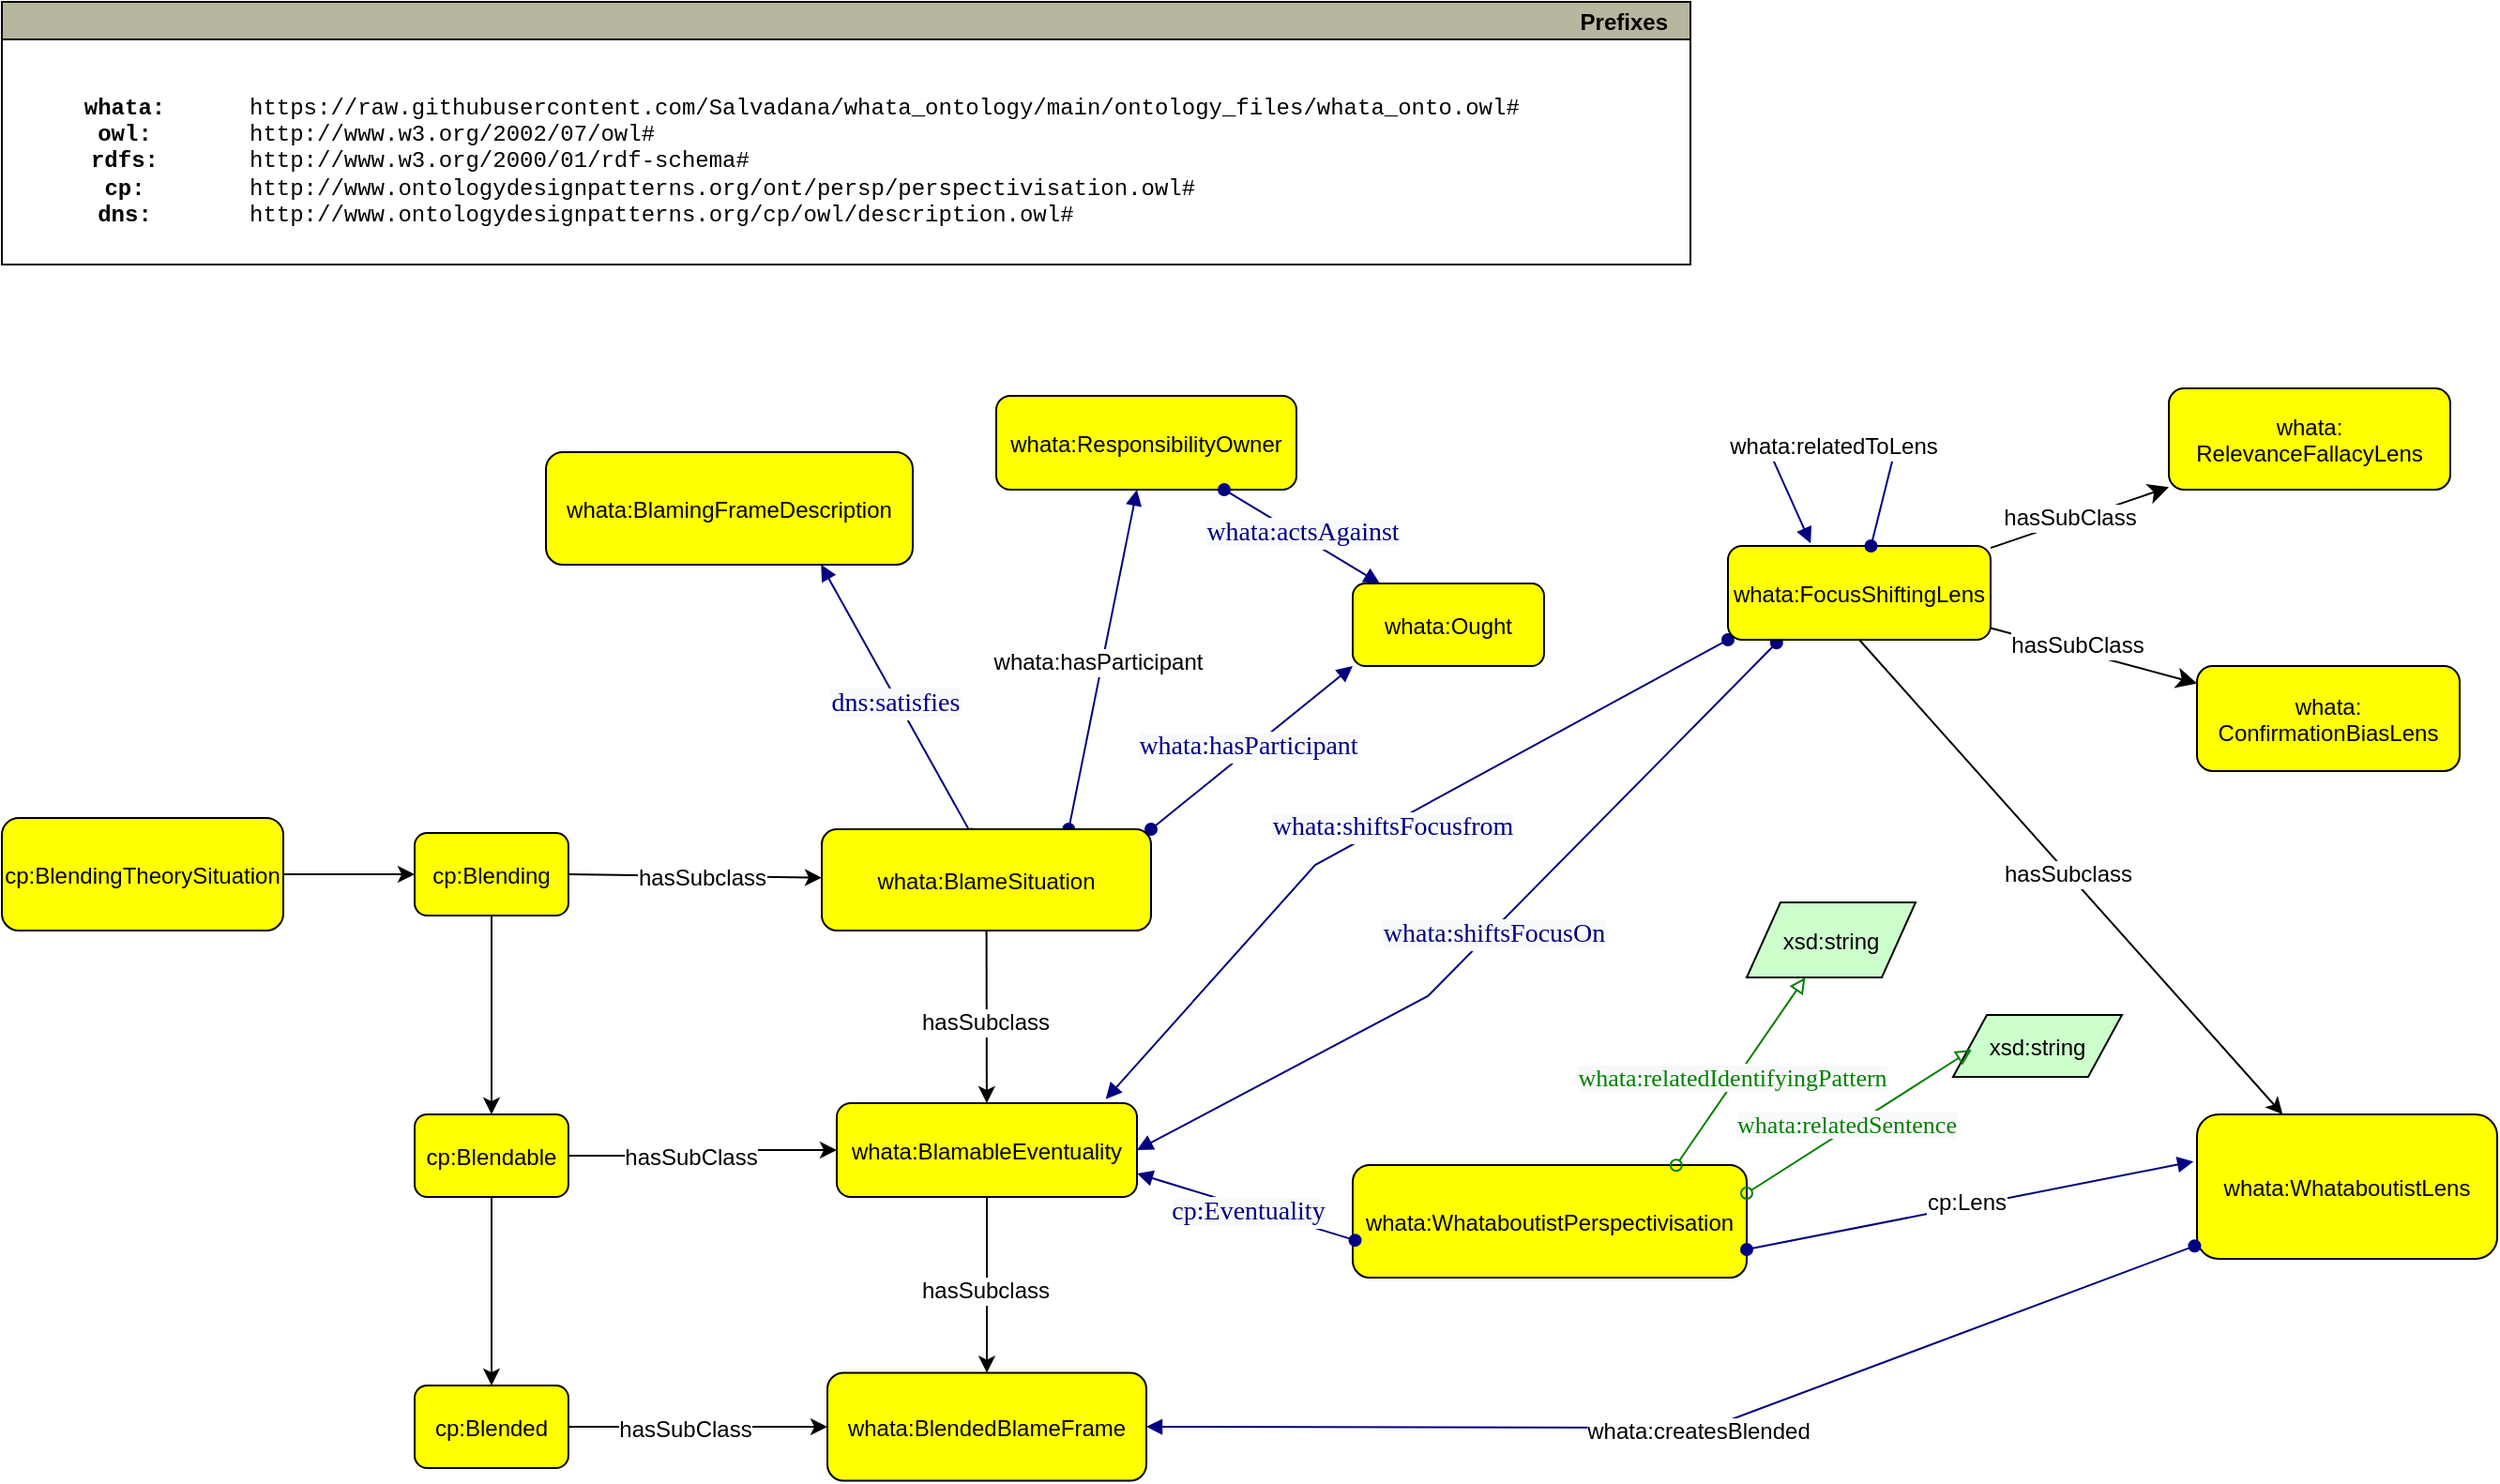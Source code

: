 <mxfile version="24.4.0" type="device">
  <diagram id="R2lEEEUBdFMjLlhIrx00" name="Page-1">
    <mxGraphModel dx="2310" dy="2037" grid="1" gridSize="10" guides="1" tooltips="1" connect="1" arrows="1" fold="1" page="1" pageScale="1" pageWidth="850" pageHeight="1100" math="0" shadow="0" extFonts="Permanent Marker^https://fonts.googleapis.com/css?family=Permanent+Marker">
      <root>
        <mxCell id="0" />
        <mxCell id="1" parent="0" />
        <mxCell id="LqP2NPi9a7aLQYuPG1_W-2" value="whata:BlamableEventuality" style="graphMlID=n4;shape=rect;rounded=1;arcsize=30;fillColor=#ffff00;strokeColor=#000000;strokeWidth=1.0" parent="1" vertex="1">
          <mxGeometry x="345" y="247" width="160" height="50" as="geometry" />
        </mxCell>
        <mxCell id="LqP2NPi9a7aLQYuPG1_W-46" value="" style="edgeStyle=orthogonalEdgeStyle;rounded=0;orthogonalLoop=1;jettySize=auto;html=1;" parent="1" source="LqP2NPi9a7aLQYuPG1_W-6" target="LqP2NPi9a7aLQYuPG1_W-7" edge="1">
          <mxGeometry relative="1" as="geometry" />
        </mxCell>
        <mxCell id="LqP2NPi9a7aLQYuPG1_W-6" value="cp:Blending" style="graphMlID=n4;shape=rect;rounded=1;arcsize=30;fillColor=#ffff00;strokeColor=#000000;strokeWidth=1.0" parent="1" vertex="1">
          <mxGeometry x="120" y="103" width="81.968" height="44" as="geometry" />
        </mxCell>
        <mxCell id="LqP2NPi9a7aLQYuPG1_W-10" value="" style="edgeStyle=orthogonalEdgeStyle;rounded=0;orthogonalLoop=1;jettySize=auto;html=1;" parent="1" source="LqP2NPi9a7aLQYuPG1_W-7" target="LqP2NPi9a7aLQYuPG1_W-2" edge="1">
          <mxGeometry relative="1" as="geometry" />
        </mxCell>
        <mxCell id="LlDNR6XAPYhluXSXyMA1-21" value="hasSubClass" style="edgeLabel;html=1;align=center;verticalAlign=middle;resizable=0;points=[];fontSize=12;" vertex="1" connectable="0" parent="LqP2NPi9a7aLQYuPG1_W-10">
          <mxGeometry x="-0.107" y="-1" relative="1" as="geometry">
            <mxPoint as="offset" />
          </mxGeometry>
        </mxCell>
        <mxCell id="LqP2NPi9a7aLQYuPG1_W-47" value="" style="edgeStyle=orthogonalEdgeStyle;rounded=0;orthogonalLoop=1;jettySize=auto;html=1;" parent="1" source="LqP2NPi9a7aLQYuPG1_W-7" target="LqP2NPi9a7aLQYuPG1_W-8" edge="1">
          <mxGeometry relative="1" as="geometry" />
        </mxCell>
        <mxCell id="LqP2NPi9a7aLQYuPG1_W-7" value="cp:Blendable" style="graphMlID=n4;shape=rect;rounded=1;arcsize=30;fillColor=#ffff00;strokeColor=#000000;strokeWidth=1.0" parent="1" vertex="1">
          <mxGeometry x="120" y="253" width="81.968" height="44" as="geometry" />
        </mxCell>
        <mxCell id="LqP2NPi9a7aLQYuPG1_W-8" value="cp:Blended" style="graphMlID=n4;shape=rect;rounded=1;arcsize=30;fillColor=#ffff00;strokeColor=#000000;strokeWidth=1.0" parent="1" vertex="1">
          <mxGeometry x="120" y="397.5" width="81.968" height="44" as="geometry" />
        </mxCell>
        <mxCell id="LqP2NPi9a7aLQYuPG1_W-12" value="" style="graphMlID=e0;rounded=0;endArrow=block;strokeColor=#000080;strokeWidth=1.0;startArrow=oval;startFill=1;endFill=1;exitX=0.75;exitY=0;exitDx=0;exitDy=0;" parent="1" source="netNDr4inBoCcSag8qre-5" target="LqP2NPi9a7aLQYuPG1_W-15" edge="1">
          <mxGeometry relative="1" as="geometry">
            <mxPoint x="370" y="20" as="sourcePoint" />
            <mxPoint x="591" y="60" as="targetPoint" />
          </mxGeometry>
        </mxCell>
        <mxCell id="LqP2NPi9a7aLQYuPG1_W-13" value="whata:hasParticipant" style="text;html=1;align=center;verticalAlign=middle;resizable=0;points=[];labelBackgroundColor=#ffffff;" parent="LqP2NPi9a7aLQYuPG1_W-12" vertex="1" connectable="0">
          <mxGeometry x="-0.017" y="2" relative="1" as="geometry">
            <mxPoint x="-1" as="offset" />
          </mxGeometry>
        </mxCell>
        <mxCell id="LqP2NPi9a7aLQYuPG1_W-15" value="whata:ResponsibilityOwner" style="graphMlID=n4;shape=rect;rounded=1;arcsize=30;fillColor=#ffff00;strokeColor=#000000;strokeWidth=1.0" parent="1" vertex="1">
          <mxGeometry x="430" y="-130" width="160" height="50" as="geometry" />
        </mxCell>
        <mxCell id="LqP2NPi9a7aLQYuPG1_W-18" value="whata:Ought" style="graphMlID=n4;shape=rect;rounded=1;arcsize=30;fillColor=#ffff00;strokeColor=#000000;strokeWidth=1.0" parent="1" vertex="1">
          <mxGeometry x="620" y="-30" width="101.97" height="44" as="geometry" />
        </mxCell>
        <mxCell id="LqP2NPi9a7aLQYuPG1_W-19" value="" style="graphMlID=e0;rounded=0;endArrow=block;strokeColor=#000080;strokeWidth=1.0;startArrow=oval;startFill=1;endFill=1;exitX=1;exitY=0;exitDx=0;exitDy=0;entryX=0;entryY=1;entryDx=0;entryDy=0;" parent="1" source="netNDr4inBoCcSag8qre-5" target="LqP2NPi9a7aLQYuPG1_W-18" edge="1">
          <mxGeometry relative="1" as="geometry">
            <mxPoint x="490" y="100.082" as="sourcePoint" />
            <mxPoint x="641" y="100" as="targetPoint" />
          </mxGeometry>
        </mxCell>
        <mxCell id="LqP2NPi9a7aLQYuPG1_W-20" value="&lt;span style=&quot;color: rgb(0, 0, 128); font-family: dialog; background-color: rgb(248, 249, 250);&quot;&gt;&lt;font style=&quot;font-size: 14px;&quot;&gt;whata:hasParticipant&lt;/font&gt;&lt;/span&gt;" style="text;html=1;align=center;verticalAlign=middle;resizable=0;points=[];labelBackgroundColor=#ffffff;" parent="LqP2NPi9a7aLQYuPG1_W-19" vertex="1" connectable="0">
          <mxGeometry x="-0.017" y="2" relative="1" as="geometry">
            <mxPoint as="offset" />
          </mxGeometry>
        </mxCell>
        <mxCell id="LqP2NPi9a7aLQYuPG1_W-21" value="" style="graphMlID=e0;rounded=0;endArrow=block;strokeColor=#000080;strokeWidth=1.0;startArrow=oval;startFill=1;endFill=1;" parent="1" source="LqP2NPi9a7aLQYuPG1_W-15" target="LqP2NPi9a7aLQYuPG1_W-18" edge="1">
          <mxGeometry relative="1" as="geometry">
            <mxPoint x="590" y="90.082" as="sourcePoint" />
            <mxPoint x="741" y="90" as="targetPoint" />
          </mxGeometry>
        </mxCell>
        <mxCell id="LqP2NPi9a7aLQYuPG1_W-22" value="&lt;span style=&quot;color: rgb(0, 0, 128); font-family: dialog; background-color: rgb(248, 249, 250);&quot;&gt;&lt;font style=&quot;font-size: 14px;&quot;&gt;whata:actsAgainst&lt;/font&gt;&lt;/span&gt;" style="text;html=1;align=center;verticalAlign=middle;resizable=0;points=[];labelBackgroundColor=#ffffff;" parent="LqP2NPi9a7aLQYuPG1_W-21" vertex="1" connectable="0">
          <mxGeometry x="-0.017" y="2" relative="1" as="geometry">
            <mxPoint as="offset" />
          </mxGeometry>
        </mxCell>
        <mxCell id="LqP2NPi9a7aLQYuPG1_W-23" value="whata:WhataboutistLens" style="graphMlID=n4;shape=rect;rounded=1;arcsize=30;fillColor=#ffff00;strokeColor=#000000;strokeWidth=1.0" parent="1" vertex="1">
          <mxGeometry x="1070" y="253" width="160" height="77" as="geometry" />
        </mxCell>
        <mxCell id="LqP2NPi9a7aLQYuPG1_W-26" value="" style="graphMlID=e0;rounded=0;endArrow=block;strokeColor=#000080;strokeWidth=1.0;startArrow=oval;startFill=1;endFill=1;exitX=0;exitY=1;exitDx=0;exitDy=0;entryX=0.896;entryY=-0.043;entryDx=0;entryDy=0;entryPerimeter=0;" parent="1" source="netNDr4inBoCcSag8qre-9" target="LqP2NPi9a7aLQYuPG1_W-2" edge="1">
          <mxGeometry relative="1" as="geometry">
            <mxPoint x="820" y="140" as="sourcePoint" />
            <mxPoint x="591" y="320" as="targetPoint" />
            <Array as="points">
              <mxPoint x="600" y="120" />
            </Array>
          </mxGeometry>
        </mxCell>
        <mxCell id="LqP2NPi9a7aLQYuPG1_W-27" value="&lt;span style=&quot;color: rgb(0, 0, 128); font-family: dialog; background-color: rgb(248, 249, 250);&quot;&gt;&lt;font style=&quot;font-size: 14px;&quot;&gt;whata:shiftsFocusfrom&lt;/font&gt;&lt;/span&gt;" style="text;html=1;align=center;verticalAlign=middle;resizable=0;points=[];labelBackgroundColor=#ffffff;" parent="LqP2NPi9a7aLQYuPG1_W-26" vertex="1" connectable="0">
          <mxGeometry x="-0.017" y="2" relative="1" as="geometry">
            <mxPoint as="offset" />
          </mxGeometry>
        </mxCell>
        <mxCell id="LqP2NPi9a7aLQYuPG1_W-28" value="" style="graphMlID=e0;rounded=0;endArrow=block;strokeColor=#000080;strokeWidth=1.0;startArrow=oval;startFill=1;endFill=1;entryX=1;entryY=0.5;entryDx=0;entryDy=0;exitX=0.185;exitY=1.033;exitDx=0;exitDy=0;exitPerimeter=0;" parent="1" source="netNDr4inBoCcSag8qre-9" target="LqP2NPi9a7aLQYuPG1_W-2" edge="1">
          <mxGeometry relative="1" as="geometry">
            <mxPoint x="780" y="80" as="sourcePoint" />
            <mxPoint x="641" y="320" as="targetPoint" />
            <Array as="points">
              <mxPoint x="660" y="190" />
            </Array>
          </mxGeometry>
        </mxCell>
        <mxCell id="LqP2NPi9a7aLQYuPG1_W-29" value="&lt;span style=&quot;color: rgb(0, 0, 128); font-family: dialog; font-size: 14px; background-color: rgb(248, 249, 250);&quot;&gt;whata:shiftsFocusOn&lt;/span&gt;" style="text;html=1;align=center;verticalAlign=middle;resizable=0;points=[];labelBackgroundColor=#ffffff;" parent="LqP2NPi9a7aLQYuPG1_W-28" vertex="1" connectable="0">
          <mxGeometry x="-0.017" y="2" relative="1" as="geometry">
            <mxPoint as="offset" />
          </mxGeometry>
        </mxCell>
        <mxCell id="LqP2NPi9a7aLQYuPG1_W-33" value="whata:BlamingFrameDescription" style="graphMlID=n4;shape=rect;rounded=1;arcsize=30;fillColor=#ffff00;strokeColor=#000000;strokeWidth=1.0" parent="1" vertex="1">
          <mxGeometry x="190" y="-100" width="195.5" height="60" as="geometry" />
        </mxCell>
        <mxCell id="LqP2NPi9a7aLQYuPG1_W-36" value="" style="graphMlID=e0;rounded=0;endArrow=block;strokeColor=#000080;strokeWidth=1.0;startArrow=oval;startFill=1;endFill=1;entryX=0.75;entryY=1;entryDx=0;entryDy=0;exitX=0.455;exitY=0.052;exitDx=0;exitDy=0;exitPerimeter=0;" parent="1" source="netNDr4inBoCcSag8qre-5" target="LqP2NPi9a7aLQYuPG1_W-33" edge="1">
          <mxGeometry relative="1" as="geometry">
            <mxPoint x="340" y="-10" as="sourcePoint" />
            <mxPoint x="331.75" as="targetPoint" />
          </mxGeometry>
        </mxCell>
        <mxCell id="LqP2NPi9a7aLQYuPG1_W-37" value="&lt;span style=&quot;color: rgb(0, 0, 128); font-family: dialog; font-size: 14px; background-color: rgb(248, 249, 250);&quot;&gt;dns:satisfies&lt;/span&gt;" style="text;html=1;align=center;verticalAlign=middle;resizable=0;points=[];labelBackgroundColor=#ffffff;" parent="LqP2NPi9a7aLQYuPG1_W-36" vertex="1" connectable="0">
          <mxGeometry x="-0.017" y="2" relative="1" as="geometry">
            <mxPoint as="offset" />
          </mxGeometry>
        </mxCell>
        <mxCell id="LqP2NPi9a7aLQYuPG1_W-38" value="whata:WhataboutistPerspectivisation" style="graphMlID=n4;shape=rect;rounded=1;arcsize=30;fillColor=#ffff00;strokeColor=#000000;strokeWidth=1.0" parent="1" vertex="1">
          <mxGeometry x="620" y="280" width="210" height="60" as="geometry" />
        </mxCell>
        <mxCell id="LqP2NPi9a7aLQYuPG1_W-40" value="" style="graphMlID=e0;rounded=0;endArrow=block;strokeColor=#000080;strokeWidth=1.0;startArrow=oval;startFill=1;endFill=1;entryX=1;entryY=0.75;entryDx=0;entryDy=0;exitX=0.006;exitY=0.668;exitDx=0;exitDy=0;exitPerimeter=0;" parent="1" source="LqP2NPi9a7aLQYuPG1_W-38" target="LqP2NPi9a7aLQYuPG1_W-2" edge="1">
          <mxGeometry relative="1" as="geometry">
            <mxPoint x="610" y="380" as="sourcePoint" />
            <mxPoint x="640" y="264" as="targetPoint" />
          </mxGeometry>
        </mxCell>
        <mxCell id="LqP2NPi9a7aLQYuPG1_W-41" value="&lt;span style=&quot;color: rgb(0, 0, 128); font-family: dialog; background-color: rgb(248, 249, 250);&quot;&gt;&lt;font style=&quot;font-size: 14px;&quot;&gt;cp:Eventuality&lt;/font&gt;&lt;/span&gt;" style="text;html=1;align=center;verticalAlign=middle;resizable=0;points=[];labelBackgroundColor=#ffffff;" parent="LqP2NPi9a7aLQYuPG1_W-40" vertex="1" connectable="0">
          <mxGeometry x="-0.017" y="2" relative="1" as="geometry">
            <mxPoint as="offset" />
          </mxGeometry>
        </mxCell>
        <mxCell id="LqP2NPi9a7aLQYuPG1_W-42" value="" style="graphMlID=e0;rounded=0;endArrow=block;strokeColor=#000080;strokeWidth=1.0;startArrow=oval;startFill=1;endFill=1;exitX=1;exitY=0.75;exitDx=0;exitDy=0;entryX=-0.012;entryY=0.326;entryDx=0;entryDy=0;entryPerimeter=0;" parent="1" source="LqP2NPi9a7aLQYuPG1_W-38" target="LqP2NPi9a7aLQYuPG1_W-23" edge="1">
          <mxGeometry relative="1" as="geometry">
            <mxPoint x="850" y="250" as="sourcePoint" />
            <mxPoint x="1080" y="280" as="targetPoint" />
          </mxGeometry>
        </mxCell>
        <mxCell id="LqP2NPi9a7aLQYuPG1_W-43" value="cp:Lens" style="text;html=1;align=center;verticalAlign=middle;resizable=0;points=[];labelBackgroundColor=#ffffff;" parent="LqP2NPi9a7aLQYuPG1_W-42" vertex="1" connectable="0">
          <mxGeometry x="-0.017" y="2" relative="1" as="geometry">
            <mxPoint as="offset" />
          </mxGeometry>
        </mxCell>
        <mxCell id="LqP2NPi9a7aLQYuPG1_W-45" value="" style="edgeStyle=orthogonalEdgeStyle;rounded=0;orthogonalLoop=1;jettySize=auto;html=1;" parent="1" source="LqP2NPi9a7aLQYuPG1_W-44" target="LqP2NPi9a7aLQYuPG1_W-6" edge="1">
          <mxGeometry relative="1" as="geometry" />
        </mxCell>
        <mxCell id="LqP2NPi9a7aLQYuPG1_W-44" value="cp:BlendingTheorySituation" style="graphMlID=n4;shape=rect;rounded=1;arcsize=30;fillColor=#ffff00;strokeColor=#000000;strokeWidth=1.0" parent="1" vertex="1">
          <mxGeometry x="-100" y="95" width="150" height="60" as="geometry" />
        </mxCell>
        <mxCell id="LqP2NPi9a7aLQYuPG1_W-52" value="Prefixes" style="graphMlID=n0;shape=swimlane;startSize=20;fillColor=#b7b69e;strokeColor=#000000;strokeWidth=1.0;align=right;spacingRight=10;fontStyle=1" parent="1" vertex="1">
          <mxGeometry x="-100" y="-340" width="900" height="140" as="geometry" />
        </mxCell>
        <mxCell id="LqP2NPi9a7aLQYuPG1_W-53" value="&lt;b&gt;whata:&lt;br&gt;owl:&lt;br&gt;rdfs:&lt;/b&gt;&lt;div&gt;&lt;b&gt;cp:&lt;/b&gt;&lt;/div&gt;&lt;div&gt;&lt;b&gt;dns:&lt;/b&gt;&lt;/div&gt;" style="text;html=1;align=center;verticalAlign=middle;resizable=0;points=[];autosize=1;fontFamily=Courier New;" parent="LqP2NPi9a7aLQYuPG1_W-52" vertex="1">
          <mxGeometry x="29.996" y="40.0" width="70" height="90" as="geometry" />
        </mxCell>
        <mxCell id="LqP2NPi9a7aLQYuPG1_W-54" value="https://raw.githubusercontent.com/Salvadana/whata_ontology/main/ontology_files/whata_onto.owl#&lt;br&gt;http://www.w3.org/2002/07/owl#&lt;br&gt;http://www.w3.org/2000/01/rdf-schema#&lt;div&gt;http://www.ontologydesignpatterns.org/ont/persp/perspectivisation.owl#&lt;br&gt;&lt;/div&gt;&lt;div&gt;http://www.ontologydesignpatterns.org/cp/owl/description.owl#&lt;br&gt;&lt;/div&gt;" style="text;html=1;align=left;verticalAlign=middle;resizable=0;points=[];autosize=1;fontFamily=Courier New;" parent="LqP2NPi9a7aLQYuPG1_W-52" vertex="1">
          <mxGeometry x="129.996" y="40.0" width="700" height="90" as="geometry" />
        </mxCell>
        <mxCell id="netNDr4inBoCcSag8qre-5" value="whata:BlameSituation" style="graphMlID=n4;shape=rect;rounded=1;arcsize=30;fillColor=#ffff00;strokeColor=#000000;strokeWidth=1.0" parent="1" vertex="1">
          <mxGeometry x="337" y="101" width="175.5" height="54" as="geometry" />
        </mxCell>
        <mxCell id="LlDNR6XAPYhluXSXyMA1-40" value="" style="edgeStyle=none;curved=1;rounded=0;orthogonalLoop=1;jettySize=auto;html=1;fontSize=12;startSize=8;endSize=8;" edge="1" parent="1" source="netNDr4inBoCcSag8qre-9" target="LlDNR6XAPYhluXSXyMA1-39">
          <mxGeometry relative="1" as="geometry" />
        </mxCell>
        <mxCell id="LlDNR6XAPYhluXSXyMA1-44" value="hasSubClass" style="edgeLabel;html=1;align=center;verticalAlign=middle;resizable=0;points=[];fontSize=12;" vertex="1" connectable="0" parent="LlDNR6XAPYhluXSXyMA1-40">
          <mxGeometry x="-0.185" y="3" relative="1" as="geometry">
            <mxPoint as="offset" />
          </mxGeometry>
        </mxCell>
        <mxCell id="LlDNR6XAPYhluXSXyMA1-43" value="" style="edgeStyle=none;curved=1;rounded=0;orthogonalLoop=1;jettySize=auto;html=1;fontSize=12;startSize=8;endSize=8;" edge="1" parent="1" source="netNDr4inBoCcSag8qre-9" target="LlDNR6XAPYhluXSXyMA1-42">
          <mxGeometry relative="1" as="geometry" />
        </mxCell>
        <mxCell id="LlDNR6XAPYhluXSXyMA1-46" value="hasSubClass" style="edgeLabel;html=1;align=center;verticalAlign=middle;resizable=0;points=[];fontSize=12;" vertex="1" connectable="0" parent="LlDNR6XAPYhluXSXyMA1-43">
          <mxGeometry x="-0.104" y="2" relative="1" as="geometry">
            <mxPoint as="offset" />
          </mxGeometry>
        </mxCell>
        <mxCell id="netNDr4inBoCcSag8qre-9" value="whata:FocusShiftingLens" style="graphMlID=n4;shape=rect;rounded=1;arcsize=30;fillColor=#ffff00;strokeColor=#000000;strokeWidth=1.0" parent="1" vertex="1">
          <mxGeometry x="820" y="-50" width="140" height="50" as="geometry" />
        </mxCell>
        <mxCell id="netNDr4inBoCcSag8qre-10" value="" style="endArrow=classic;html=1;rounded=0;exitX=0.5;exitY=1;exitDx=0;exitDy=0;" parent="1" source="netNDr4inBoCcSag8qre-9" target="LqP2NPi9a7aLQYuPG1_W-23" edge="1">
          <mxGeometry width="50" height="50" relative="1" as="geometry">
            <mxPoint x="780" y="420" as="sourcePoint" />
            <mxPoint x="1100" y="490" as="targetPoint" />
            <Array as="points" />
          </mxGeometry>
        </mxCell>
        <mxCell id="LlDNR6XAPYhluXSXyMA1-28" value="hasSubclass" style="edgeLabel;html=1;align=center;verticalAlign=middle;resizable=0;points=[];fontSize=12;" vertex="1" connectable="0" parent="netNDr4inBoCcSag8qre-10">
          <mxGeometry x="-0.016" relative="1" as="geometry">
            <mxPoint as="offset" />
          </mxGeometry>
        </mxCell>
        <mxCell id="netNDr4inBoCcSag8qre-11" value="" style="endArrow=classic;html=1;rounded=0;" parent="1" source="netNDr4inBoCcSag8qre-5" target="LqP2NPi9a7aLQYuPG1_W-2" edge="1">
          <mxGeometry width="50" height="50" relative="1" as="geometry">
            <mxPoint x="397.222" y="159.72" as="sourcePoint" />
            <mxPoint x="420" y="100" as="targetPoint" />
          </mxGeometry>
        </mxCell>
        <mxCell id="LlDNR6XAPYhluXSXyMA1-18" value="hasSubclass" style="edgeLabel;html=1;align=center;verticalAlign=middle;resizable=0;points=[];fontSize=12;" vertex="1" connectable="0" parent="netNDr4inBoCcSag8qre-11">
          <mxGeometry x="0.054" y="-1" relative="1" as="geometry">
            <mxPoint as="offset" />
          </mxGeometry>
        </mxCell>
        <mxCell id="LlDNR6XAPYhluXSXyMA1-6" value="xsd:string" style="graphMlID=n6;shape=parallelogram;fillColor=#ccffcc;strokeColor=#000000;strokeWidth=1.0" vertex="1" parent="1">
          <mxGeometry x="830" y="140" width="90" height="40" as="geometry" />
        </mxCell>
        <mxCell id="LlDNR6XAPYhluXSXyMA1-9" value="" style="graphMlID=e2;rounded=0;endArrow=block;strokeColor=#008000;strokeWidth=1.0;startArrow=oval;startFill=0;endFill=0;exitX=0.821;exitY=0.002;exitDx=0;exitDy=0;exitPerimeter=0;" edge="1" parent="1" source="LqP2NPi9a7aLQYuPG1_W-38" target="LlDNR6XAPYhluXSXyMA1-6">
          <mxGeometry relative="1" as="geometry">
            <mxPoint x="790" y="270" as="sourcePoint" />
            <mxPoint x="1287.811" y="305.68" as="targetPoint" />
          </mxGeometry>
        </mxCell>
        <mxCell id="LlDNR6XAPYhluXSXyMA1-10" value="&lt;span style=&quot;color: rgb(0, 128, 0); font-family: dialog; background-color: rgb(248, 249, 250);&quot;&gt;&lt;font style=&quot;font-size: 13px;&quot;&gt;whata:relatedIdentifyingPattern&lt;/font&gt;&lt;/span&gt;" style="text;html=1;align=center;verticalAlign=middle;resizable=0;points=[];labelBackgroundColor=#ffffff;" vertex="1" connectable="0" parent="LlDNR6XAPYhluXSXyMA1-9">
          <mxGeometry x="-0.09" y="3" relative="1" as="geometry">
            <mxPoint as="offset" />
          </mxGeometry>
        </mxCell>
        <mxCell id="LlDNR6XAPYhluXSXyMA1-16" value="xsd:string" style="graphMlID=n6;shape=parallelogram;fillColor=#ccffcc;strokeColor=#000000;strokeWidth=1.0" vertex="1" parent="1">
          <mxGeometry x="940" y="200" width="90" height="33" as="geometry" />
        </mxCell>
        <mxCell id="LlDNR6XAPYhluXSXyMA1-19" value="" style="endArrow=classic;html=1;rounded=0;exitX=1;exitY=0.5;exitDx=0;exitDy=0;" edge="1" parent="1" source="LqP2NPi9a7aLQYuPG1_W-6" target="netNDr4inBoCcSag8qre-5">
          <mxGeometry width="50" height="50" relative="1" as="geometry">
            <mxPoint x="190" y="-20" as="sourcePoint" />
            <mxPoint x="330" y="130" as="targetPoint" />
          </mxGeometry>
        </mxCell>
        <mxCell id="LlDNR6XAPYhluXSXyMA1-20" value="hasSubclass" style="edgeLabel;html=1;align=center;verticalAlign=middle;resizable=0;points=[];fontSize=12;" vertex="1" connectable="0" parent="LlDNR6XAPYhluXSXyMA1-19">
          <mxGeometry x="0.054" y="-1" relative="1" as="geometry">
            <mxPoint as="offset" />
          </mxGeometry>
        </mxCell>
        <mxCell id="LlDNR6XAPYhluXSXyMA1-22" value="whata:BlendedBlameFrame" style="graphMlID=n4;shape=rect;rounded=1;arcsize=30;fillColor=#ffff00;strokeColor=#000000;strokeWidth=1.0" vertex="1" parent="1">
          <mxGeometry x="340" y="390.75" width="170" height="57.5" as="geometry" />
        </mxCell>
        <mxCell id="LlDNR6XAPYhluXSXyMA1-23" value="" style="edgeStyle=orthogonalEdgeStyle;rounded=0;orthogonalLoop=1;jettySize=auto;html=1;exitX=1;exitY=0.5;exitDx=0;exitDy=0;" edge="1" parent="1" target="LlDNR6XAPYhluXSXyMA1-22" source="LqP2NPi9a7aLQYuPG1_W-8">
          <mxGeometry relative="1" as="geometry">
            <mxPoint x="212" y="419.5" as="sourcePoint" />
          </mxGeometry>
        </mxCell>
        <mxCell id="LlDNR6XAPYhluXSXyMA1-24" value="hasSubClass" style="edgeLabel;html=1;align=center;verticalAlign=middle;resizable=0;points=[];fontSize=12;" vertex="1" connectable="0" parent="LlDNR6XAPYhluXSXyMA1-23">
          <mxGeometry x="-0.107" y="-1" relative="1" as="geometry">
            <mxPoint as="offset" />
          </mxGeometry>
        </mxCell>
        <mxCell id="LlDNR6XAPYhluXSXyMA1-25" value="" style="endArrow=classic;html=1;rounded=0;" edge="1" parent="1" source="LqP2NPi9a7aLQYuPG1_W-2" target="LlDNR6XAPYhluXSXyMA1-22">
          <mxGeometry width="50" height="50" relative="1" as="geometry">
            <mxPoint x="460" y="350" as="sourcePoint" />
            <mxPoint x="460" y="400" as="targetPoint" />
          </mxGeometry>
        </mxCell>
        <mxCell id="LlDNR6XAPYhluXSXyMA1-26" value="hasSubclass" style="edgeLabel;html=1;align=center;verticalAlign=middle;resizable=0;points=[];fontSize=12;" vertex="1" connectable="0" parent="LlDNR6XAPYhluXSXyMA1-25">
          <mxGeometry x="0.054" y="-1" relative="1" as="geometry">
            <mxPoint as="offset" />
          </mxGeometry>
        </mxCell>
        <mxCell id="LlDNR6XAPYhluXSXyMA1-35" value="" style="graphMlID=e0;rounded=0;endArrow=block;strokeColor=#000080;strokeWidth=1.0;startArrow=oval;startFill=1;endFill=1;entryX=1;entryY=0.5;entryDx=0;entryDy=0;exitX=-0.008;exitY=0.911;exitDx=0;exitDy=0;exitPerimeter=0;" edge="1" parent="1" source="LqP2NPi9a7aLQYuPG1_W-23" target="LlDNR6XAPYhluXSXyMA1-22">
          <mxGeometry relative="1" as="geometry">
            <mxPoint x="700" y="390" as="sourcePoint" />
            <mxPoint x="361" y="378" as="targetPoint" />
            <Array as="points">
              <mxPoint x="810" y="420" />
            </Array>
          </mxGeometry>
        </mxCell>
        <mxCell id="LlDNR6XAPYhluXSXyMA1-36" value="whata:createsBlended" style="text;html=1;align=center;verticalAlign=middle;resizable=0;points=[];labelBackgroundColor=#ffffff;" vertex="1" connectable="0" parent="LlDNR6XAPYhluXSXyMA1-35">
          <mxGeometry x="-0.017" y="2" relative="1" as="geometry">
            <mxPoint as="offset" />
          </mxGeometry>
        </mxCell>
        <mxCell id="LlDNR6XAPYhluXSXyMA1-37" value="" style="graphMlID=e0;rounded=0;endArrow=block;strokeColor=#000080;strokeWidth=1.0;startArrow=oval;startFill=1;endFill=1;entryX=0.315;entryY=-0.028;entryDx=0;entryDy=0;entryPerimeter=0;" edge="1" parent="1" source="netNDr4inBoCcSag8qre-9" target="netNDr4inBoCcSag8qre-9">
          <mxGeometry relative="1" as="geometry">
            <mxPoint x="870" y="455" as="sourcePoint" />
            <mxPoint x="970" y="405" as="targetPoint" />
            <Array as="points">
              <mxPoint x="910" y="-105" />
              <mxPoint x="840" y="-105" />
            </Array>
          </mxGeometry>
        </mxCell>
        <mxCell id="LlDNR6XAPYhluXSXyMA1-38" value="whata:relatedToLens" style="text;html=1;align=center;verticalAlign=middle;resizable=0;points=[];labelBackgroundColor=#ffffff;" vertex="1" connectable="0" parent="LlDNR6XAPYhluXSXyMA1-37">
          <mxGeometry x="-0.017" y="2" relative="1" as="geometry">
            <mxPoint as="offset" />
          </mxGeometry>
        </mxCell>
        <mxCell id="LlDNR6XAPYhluXSXyMA1-39" value="whata:&#xa;ConfirmationBiasLens" style="graphMlID=n4;shape=rect;rounded=1;arcsize=30;fillColor=#ffff00;strokeColor=#000000;strokeWidth=1.0" vertex="1" parent="1">
          <mxGeometry x="1070" y="14" width="140" height="56" as="geometry" />
        </mxCell>
        <mxCell id="LlDNR6XAPYhluXSXyMA1-42" value="whata:&#xa;RelevanceFallacyLens" style="graphMlID=n4;shape=rect;rounded=1;arcsize=30;fillColor=#ffff00;strokeColor=#000000;strokeWidth=1.0" vertex="1" parent="1">
          <mxGeometry x="1055" y="-134" width="150" height="54" as="geometry" />
        </mxCell>
        <mxCell id="LlDNR6XAPYhluXSXyMA1-48" value="" style="graphMlID=e2;rounded=0;endArrow=block;strokeColor=#008000;strokeWidth=1.0;startArrow=oval;startFill=0;endFill=0;exitX=1;exitY=0.25;exitDx=0;exitDy=0;entryX=0.11;entryY=0.561;entryDx=0;entryDy=0;entryPerimeter=0;" edge="1" parent="1" source="LqP2NPi9a7aLQYuPG1_W-38" target="LlDNR6XAPYhluXSXyMA1-16">
          <mxGeometry relative="1" as="geometry">
            <mxPoint x="1041.8" y="35.91" as="sourcePoint" />
            <mxPoint x="1219.284" y="80.922" as="targetPoint" />
          </mxGeometry>
        </mxCell>
        <mxCell id="LlDNR6XAPYhluXSXyMA1-49" value="&lt;span style=&quot;color: rgb(0, 128, 0); font-family: dialog; background-color: rgb(248, 249, 250);&quot;&gt;&lt;font style=&quot;font-size: 13px;&quot;&gt;whata:relatedSentence&lt;/font&gt;&lt;/span&gt;" style="text;html=1;align=center;verticalAlign=middle;resizable=0;points=[];labelBackgroundColor=#ffffff;" vertex="1" connectable="0" parent="LlDNR6XAPYhluXSXyMA1-48">
          <mxGeometry x="-0.09" y="3" relative="1" as="geometry">
            <mxPoint as="offset" />
          </mxGeometry>
        </mxCell>
        <mxCell id="LlDNR6XAPYhluXSXyMA1-65" style="edgeStyle=none;curved=1;rounded=0;orthogonalLoop=1;jettySize=auto;html=1;exitX=0.5;exitY=1;exitDx=0;exitDy=0;fontSize=12;startSize=8;endSize=8;" edge="1" parent="1" source="LlDNR6XAPYhluXSXyMA1-6" target="LlDNR6XAPYhluXSXyMA1-6">
          <mxGeometry relative="1" as="geometry" />
        </mxCell>
        <mxCell id="LlDNR6XAPYhluXSXyMA1-69" style="edgeStyle=none;curved=1;rounded=0;orthogonalLoop=1;jettySize=auto;html=1;exitX=0.5;exitY=1;exitDx=0;exitDy=0;fontSize=12;startSize=8;endSize=8;" edge="1" parent="1" source="LlDNR6XAPYhluXSXyMA1-16" target="LlDNR6XAPYhluXSXyMA1-16">
          <mxGeometry relative="1" as="geometry" />
        </mxCell>
      </root>
    </mxGraphModel>
  </diagram>
</mxfile>
